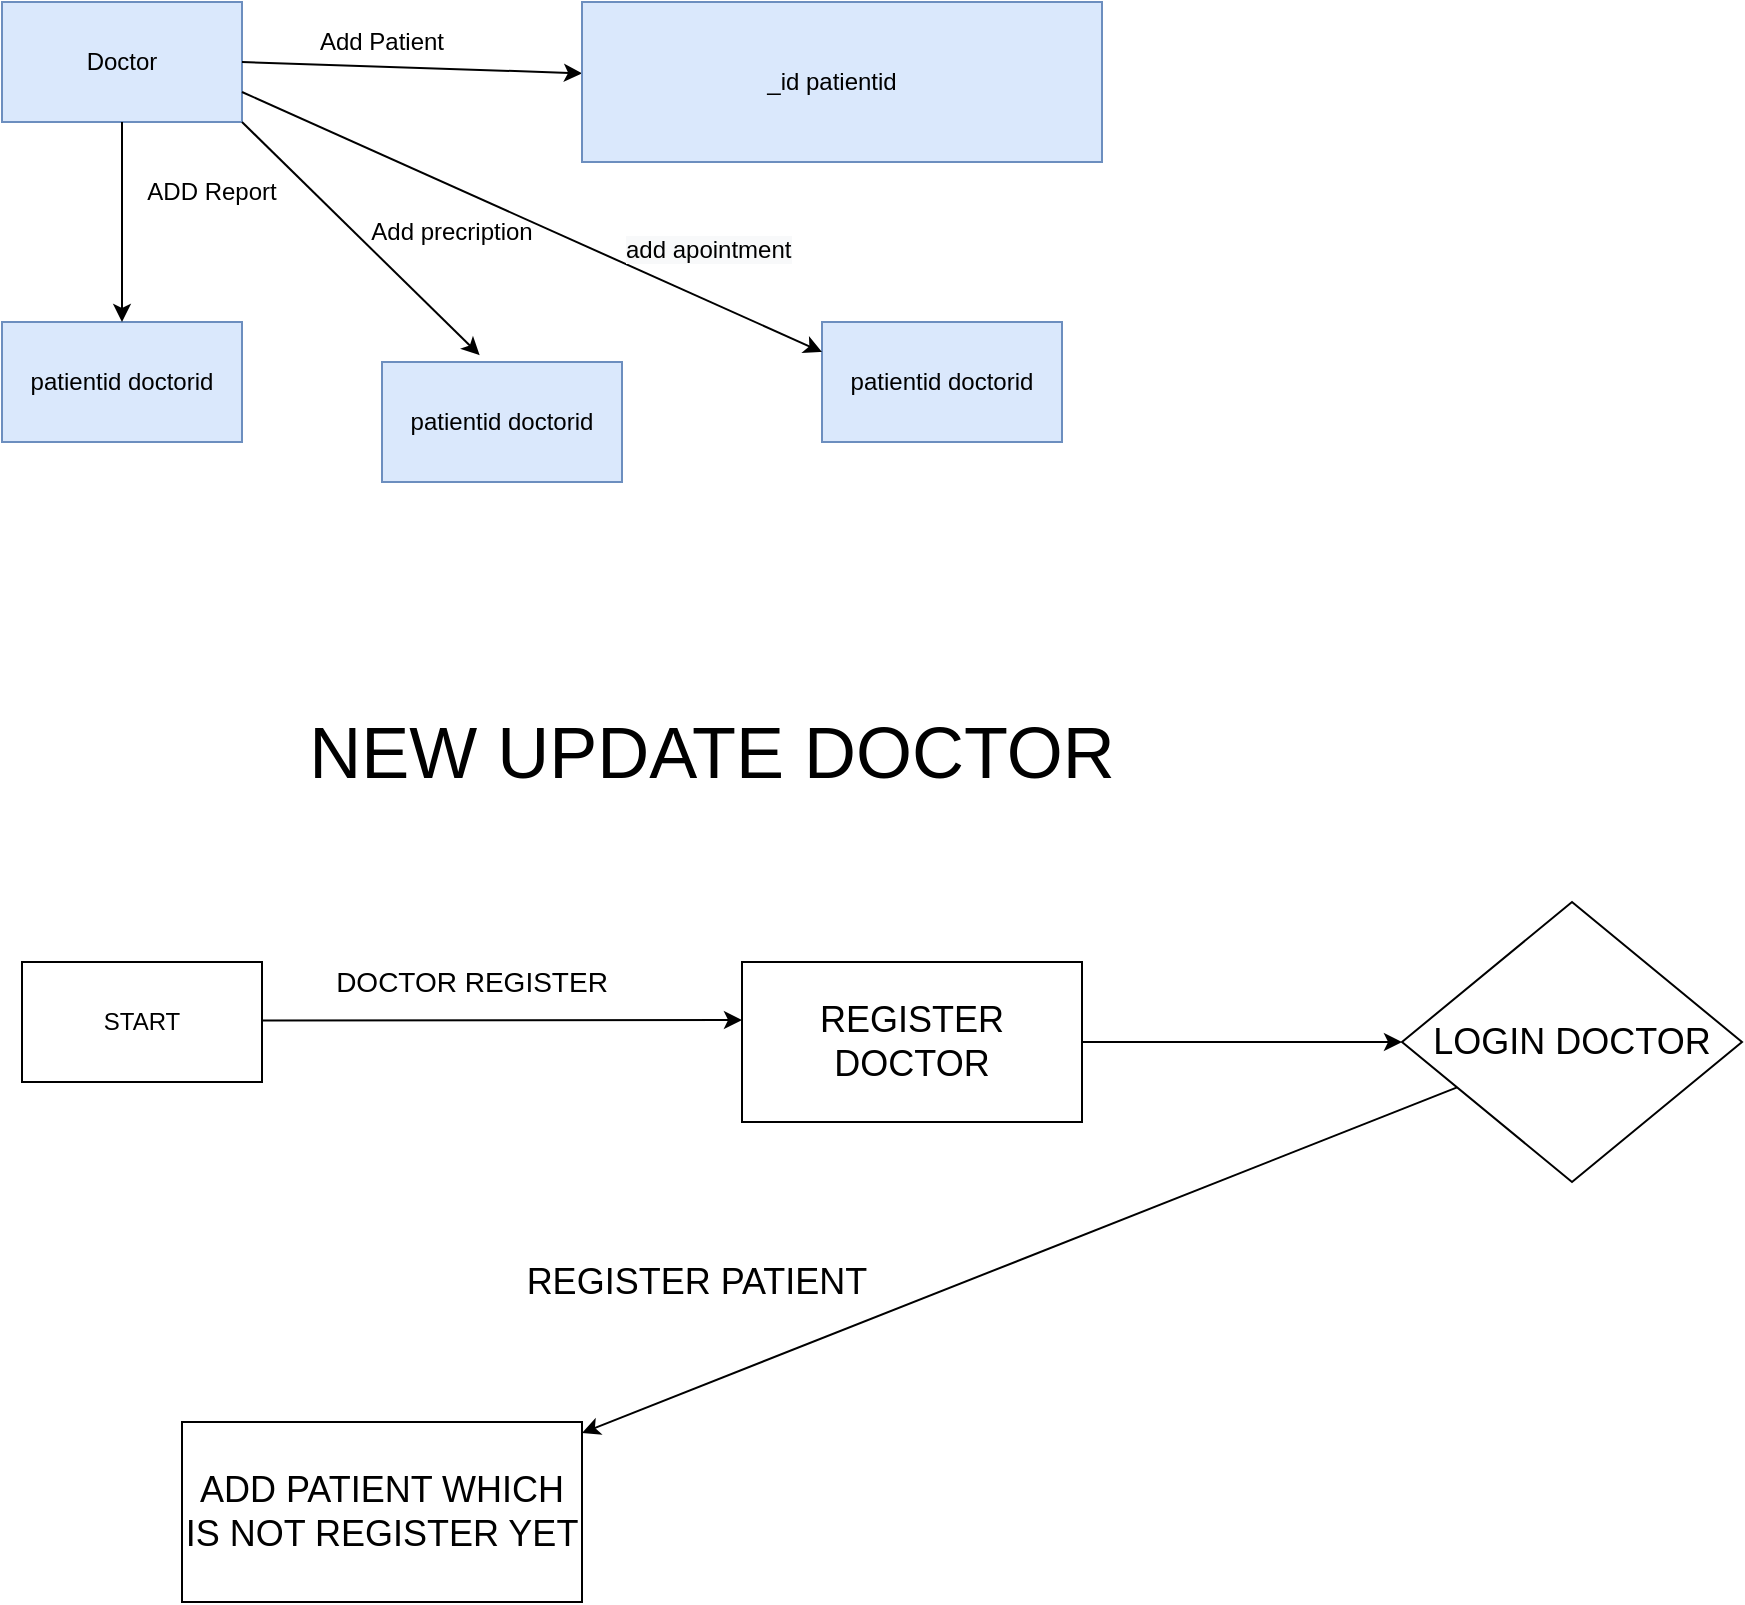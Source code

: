 <mxfile version="15.0.6" type="github">
  <diagram id="zFj3XWUCF2M8eDNX7syh" name="Page-1">
    <mxGraphModel dx="1483" dy="881" grid="1" gridSize="10" guides="1" tooltips="1" connect="1" arrows="1" fold="1" page="1" pageScale="1" pageWidth="3300" pageHeight="4681" math="0" shadow="0">
      <root>
        <mxCell id="0" />
        <mxCell id="1" parent="0" />
        <mxCell id="dXM-Sb4pALPXDj6CTkbi-1" value="Doctor" style="rounded=0;whiteSpace=wrap;html=1;fillColor=#dae8fc;strokeColor=#6c8ebf;" vertex="1" parent="1">
          <mxGeometry x="40" y="50" width="120" height="60" as="geometry" />
        </mxCell>
        <mxCell id="dXM-Sb4pALPXDj6CTkbi-3" value="" style="endArrow=classic;html=1;exitX=1;exitY=0.5;exitDx=0;exitDy=0;" edge="1" parent="1" source="dXM-Sb4pALPXDj6CTkbi-1" target="dXM-Sb4pALPXDj6CTkbi-4">
          <mxGeometry width="50" height="50" relative="1" as="geometry">
            <mxPoint x="400" y="340" as="sourcePoint" />
            <mxPoint x="280" y="80" as="targetPoint" />
          </mxGeometry>
        </mxCell>
        <mxCell id="dXM-Sb4pALPXDj6CTkbi-4" value="" style="rounded=0;whiteSpace=wrap;html=1;fillColor=#dae8fc;strokeColor=#6c8ebf;" vertex="1" parent="1">
          <mxGeometry x="330" y="50" width="260" height="80" as="geometry" />
        </mxCell>
        <mxCell id="dXM-Sb4pALPXDj6CTkbi-5" value="Add Patient" style="text;html=1;strokeColor=none;fillColor=none;align=center;verticalAlign=middle;whiteSpace=wrap;rounded=0;" vertex="1" parent="1">
          <mxGeometry x="190" y="60" width="80" height="20" as="geometry" />
        </mxCell>
        <mxCell id="dXM-Sb4pALPXDj6CTkbi-6" value="_id patientid" style="text;html=1;strokeColor=none;fillColor=none;align=center;verticalAlign=middle;whiteSpace=wrap;rounded=0;" vertex="1" parent="1">
          <mxGeometry x="360" y="60" width="190" height="60" as="geometry" />
        </mxCell>
        <mxCell id="dXM-Sb4pALPXDj6CTkbi-7" value="patientid&amp;nbsp;doctorid" style="rounded=0;whiteSpace=wrap;html=1;fillColor=#dae8fc;strokeColor=#6c8ebf;" vertex="1" parent="1">
          <mxGeometry x="40" y="210" width="120" height="60" as="geometry" />
        </mxCell>
        <mxCell id="dXM-Sb4pALPXDj6CTkbi-8" value="" style="endArrow=classic;html=1;exitX=0.5;exitY=1;exitDx=0;exitDy=0;entryX=0.5;entryY=0;entryDx=0;entryDy=0;" edge="1" parent="1" source="dXM-Sb4pALPXDj6CTkbi-1" target="dXM-Sb4pALPXDj6CTkbi-7">
          <mxGeometry width="50" height="50" relative="1" as="geometry">
            <mxPoint x="400" y="330" as="sourcePoint" />
            <mxPoint x="450" y="280" as="targetPoint" />
          </mxGeometry>
        </mxCell>
        <mxCell id="dXM-Sb4pALPXDj6CTkbi-9" value="ADD Report" style="text;html=1;strokeColor=none;fillColor=none;align=center;verticalAlign=middle;whiteSpace=wrap;rounded=0;" vertex="1" parent="1">
          <mxGeometry x="100" y="140" width="90" height="10" as="geometry" />
        </mxCell>
        <mxCell id="dXM-Sb4pALPXDj6CTkbi-10" value="patientid doctorid" style="rounded=0;whiteSpace=wrap;html=1;fillColor=#dae8fc;strokeColor=#6c8ebf;" vertex="1" parent="1">
          <mxGeometry x="450" y="210" width="120" height="60" as="geometry" />
        </mxCell>
        <mxCell id="dXM-Sb4pALPXDj6CTkbi-11" value="patientid doctorid" style="rounded=0;whiteSpace=wrap;html=1;fillColor=#dae8fc;strokeColor=#6c8ebf;" vertex="1" parent="1">
          <mxGeometry x="230" y="230" width="120" height="60" as="geometry" />
        </mxCell>
        <mxCell id="dXM-Sb4pALPXDj6CTkbi-13" value="" style="endArrow=classic;html=1;exitX=1;exitY=1;exitDx=0;exitDy=0;entryX=0.407;entryY=-0.057;entryDx=0;entryDy=0;entryPerimeter=0;" edge="1" parent="1" source="dXM-Sb4pALPXDj6CTkbi-1" target="dXM-Sb4pALPXDj6CTkbi-11">
          <mxGeometry width="50" height="50" relative="1" as="geometry">
            <mxPoint x="400" y="330" as="sourcePoint" />
            <mxPoint x="450" y="280" as="targetPoint" />
          </mxGeometry>
        </mxCell>
        <mxCell id="dXM-Sb4pALPXDj6CTkbi-14" value="Add precription" style="text;html=1;strokeColor=none;fillColor=none;align=center;verticalAlign=middle;whiteSpace=wrap;rounded=0;" vertex="1" parent="1">
          <mxGeometry x="220" y="160" width="90" height="10" as="geometry" />
        </mxCell>
        <mxCell id="dXM-Sb4pALPXDj6CTkbi-15" value="" style="endArrow=classic;html=1;exitX=1;exitY=0.75;exitDx=0;exitDy=0;entryX=0;entryY=0.25;entryDx=0;entryDy=0;" edge="1" parent="1" source="dXM-Sb4pALPXDj6CTkbi-1" target="dXM-Sb4pALPXDj6CTkbi-10">
          <mxGeometry width="50" height="50" relative="1" as="geometry">
            <mxPoint x="400" y="330" as="sourcePoint" />
            <mxPoint x="460" y="180" as="targetPoint" />
          </mxGeometry>
        </mxCell>
        <mxCell id="dXM-Sb4pALPXDj6CTkbi-16" value="&lt;span style=&quot;color: rgb(0 , 0 , 0) ; font-family: &amp;#34;helvetica&amp;#34; ; font-size: 12px ; font-style: normal ; font-weight: 400 ; letter-spacing: normal ; text-align: center ; text-indent: 0px ; text-transform: none ; word-spacing: 0px ; background-color: rgb(248 , 249 , 250) ; display: inline ; float: none&quot;&gt;add apointment&lt;/span&gt;" style="text;whiteSpace=wrap;html=1;" vertex="1" parent="1">
          <mxGeometry x="350" y="160" width="110" height="30" as="geometry" />
        </mxCell>
        <mxCell id="dXM-Sb4pALPXDj6CTkbi-17" value="&lt;font style=&quot;font-size: 36px&quot;&gt;NEW UPDATE DOCTOR&lt;/font&gt;" style="text;html=1;strokeColor=none;fillColor=none;align=center;verticalAlign=middle;whiteSpace=wrap;rounded=0;" vertex="1" parent="1">
          <mxGeometry x="40" y="390" width="710" height="70" as="geometry" />
        </mxCell>
        <mxCell id="dXM-Sb4pALPXDj6CTkbi-18" value="START" style="rounded=0;whiteSpace=wrap;html=1;" vertex="1" parent="1">
          <mxGeometry x="50" y="530" width="120" height="60" as="geometry" />
        </mxCell>
        <mxCell id="dXM-Sb4pALPXDj6CTkbi-21" value="" style="endArrow=classic;html=1;" edge="1" parent="1">
          <mxGeometry width="50" height="50" relative="1" as="geometry">
            <mxPoint x="170" y="559.29" as="sourcePoint" />
            <mxPoint x="410" y="559" as="targetPoint" />
            <Array as="points" />
          </mxGeometry>
        </mxCell>
        <mxCell id="dXM-Sb4pALPXDj6CTkbi-22" value="&lt;span style=&quot;font-size: 18px&quot;&gt;REGISTER DOCTOR&lt;/span&gt;" style="rounded=0;whiteSpace=wrap;html=1;" vertex="1" parent="1">
          <mxGeometry x="410" y="530" width="170" height="80" as="geometry" />
        </mxCell>
        <mxCell id="dXM-Sb4pALPXDj6CTkbi-23" value="&lt;font style=&quot;font-size: 14px&quot;&gt;DOCTOR REGISTER&lt;/font&gt;" style="text;html=1;strokeColor=none;fillColor=none;align=center;verticalAlign=middle;whiteSpace=wrap;rounded=0;" vertex="1" parent="1">
          <mxGeometry x="200" y="530" width="150" height="20" as="geometry" />
        </mxCell>
        <mxCell id="dXM-Sb4pALPXDj6CTkbi-26" value="" style="endArrow=classic;html=1;exitX=1;exitY=0.5;exitDx=0;exitDy=0;entryX=0;entryY=0.5;entryDx=0;entryDy=0;" edge="1" parent="1" source="dXM-Sb4pALPXDj6CTkbi-22">
          <mxGeometry width="50" height="50" relative="1" as="geometry">
            <mxPoint x="760" y="600" as="sourcePoint" />
            <mxPoint x="740" y="570" as="targetPoint" />
          </mxGeometry>
        </mxCell>
        <mxCell id="dXM-Sb4pALPXDj6CTkbi-27" value="&lt;span style=&quot;font-size: 18px&quot;&gt;LOGIN DOCTOR&lt;/span&gt;" style="rhombus;whiteSpace=wrap;html=1;" vertex="1" parent="1">
          <mxGeometry x="740" y="500" width="170" height="140" as="geometry" />
        </mxCell>
        <mxCell id="dXM-Sb4pALPXDj6CTkbi-30" value="" style="endArrow=classic;html=1;" edge="1" parent="1" source="dXM-Sb4pALPXDj6CTkbi-27" target="dXM-Sb4pALPXDj6CTkbi-31">
          <mxGeometry width="50" height="50" relative="1" as="geometry">
            <mxPoint x="570" y="770" as="sourcePoint" />
            <mxPoint x="630" y="700" as="targetPoint" />
          </mxGeometry>
        </mxCell>
        <mxCell id="dXM-Sb4pALPXDj6CTkbi-31" value="&lt;font style=&quot;font-size: 18px&quot;&gt;ADD PATIENT WHICH IS NOT REGISTER YET&lt;/font&gt;" style="rounded=0;whiteSpace=wrap;html=1;" vertex="1" parent="1">
          <mxGeometry x="130" y="760" width="200" height="90" as="geometry" />
        </mxCell>
        <mxCell id="dXM-Sb4pALPXDj6CTkbi-32" value="&lt;font style=&quot;font-size: 18px&quot;&gt;&lt;font&gt;REGISTER PATIENT&amp;nbsp;&lt;/font&gt;&lt;/font&gt;" style="text;html=1;strokeColor=none;fillColor=none;align=center;verticalAlign=middle;whiteSpace=wrap;rounded=0;" vertex="1" parent="1">
          <mxGeometry x="270" y="670" width="240" height="40" as="geometry" />
        </mxCell>
      </root>
    </mxGraphModel>
  </diagram>
</mxfile>
